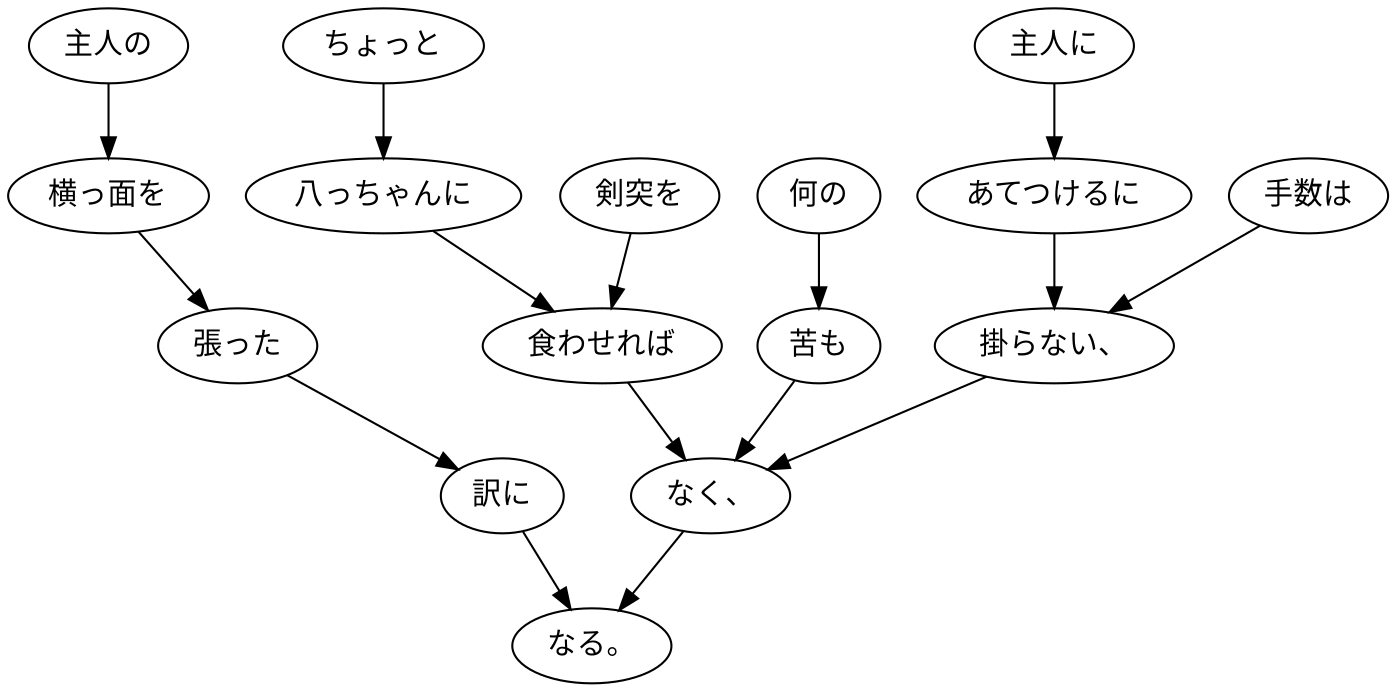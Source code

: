 digraph graph6517 {
	node0 [label="主人に"];
	node1 [label="あてつけるに"];
	node2 [label="手数は"];
	node3 [label="掛らない、"];
	node4 [label="ちょっと"];
	node5 [label="八っちゃんに"];
	node6 [label="剣突を"];
	node7 [label="食わせれば"];
	node8 [label="何の"];
	node9 [label="苦も"];
	node10 [label="なく、"];
	node11 [label="主人の"];
	node12 [label="横っ面を"];
	node13 [label="張った"];
	node14 [label="訳に"];
	node15 [label="なる。"];
	node0 -> node1;
	node1 -> node3;
	node2 -> node3;
	node3 -> node10;
	node4 -> node5;
	node5 -> node7;
	node6 -> node7;
	node7 -> node10;
	node8 -> node9;
	node9 -> node10;
	node10 -> node15;
	node11 -> node12;
	node12 -> node13;
	node13 -> node14;
	node14 -> node15;
}
